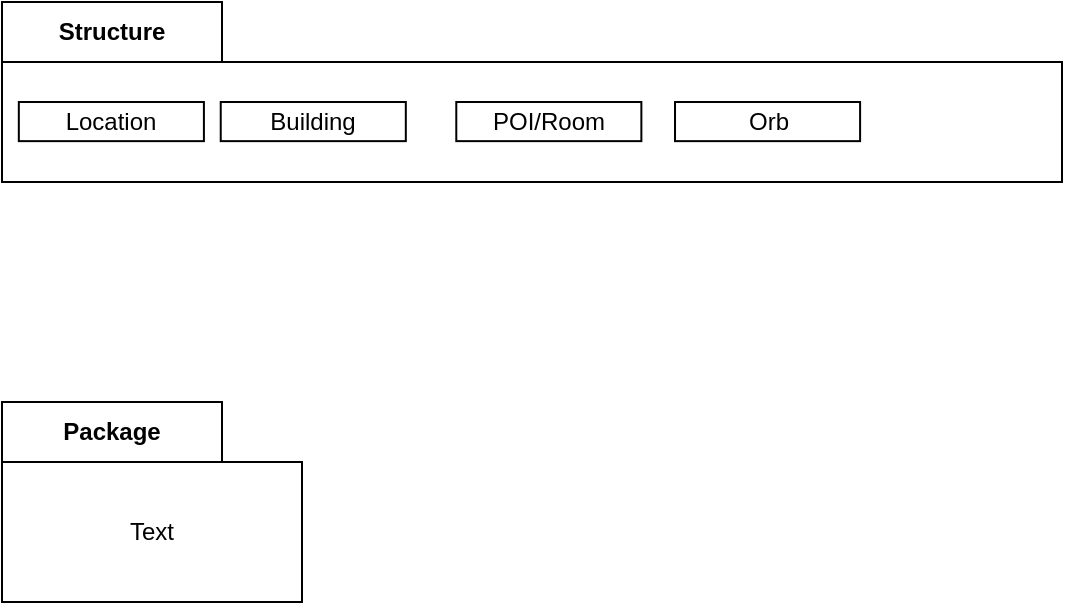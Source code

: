 <mxfile version="21.0.8" type="github">
  <diagram name="Seite-1" id="S6JMopAROMMKiacywSWn">
    <mxGraphModel dx="1313" dy="708" grid="1" gridSize="10" guides="1" tooltips="1" connect="1" arrows="1" fold="1" page="1" pageScale="1" pageWidth="827" pageHeight="1169" math="0" shadow="0">
      <root>
        <mxCell id="0" />
        <mxCell id="1" parent="0" />
        <mxCell id="DOXEsDd_RbeYN1ELh2i6-2" value="Structure" style="shape=folder;fontStyle=1;tabWidth=110;tabHeight=30;tabPosition=left;html=1;boundedLbl=1;labelInHeader=1;container=1;collapsible=0;whiteSpace=wrap;" vertex="1" parent="1">
          <mxGeometry x="100" y="250" width="530" height="90" as="geometry" />
        </mxCell>
        <mxCell id="DOXEsDd_RbeYN1ELh2i6-3" value="" style="html=1;strokeColor=none;resizeWidth=1;resizeHeight=1;fillColor=none;part=1;connectable=0;allowArrows=0;deletable=0;whiteSpace=wrap;" vertex="1" parent="DOXEsDd_RbeYN1ELh2i6-2">
          <mxGeometry width="530" height="41.538" relative="1" as="geometry">
            <mxPoint y="30" as="offset" />
          </mxGeometry>
        </mxCell>
        <mxCell id="DOXEsDd_RbeYN1ELh2i6-16" value="Building" style="html=1;whiteSpace=wrap;" vertex="1" parent="DOXEsDd_RbeYN1ELh2i6-2">
          <mxGeometry x="109.365" y="50.004" width="92.54" height="19.565" as="geometry" />
        </mxCell>
        <mxCell id="DOXEsDd_RbeYN1ELh2i6-17" value="POI/Room" style="html=1;whiteSpace=wrap;" vertex="1" parent="DOXEsDd_RbeYN1ELh2i6-2">
          <mxGeometry x="227.143" y="50.004" width="92.54" height="19.565" as="geometry" />
        </mxCell>
        <mxCell id="DOXEsDd_RbeYN1ELh2i6-15" value="Location" style="html=1;whiteSpace=wrap;" vertex="1" parent="DOXEsDd_RbeYN1ELh2i6-2">
          <mxGeometry x="8.413" y="50.004" width="92.54" height="19.565" as="geometry" />
        </mxCell>
        <mxCell id="DOXEsDd_RbeYN1ELh2i6-18" value="Orb" style="html=1;whiteSpace=wrap;" vertex="1" parent="DOXEsDd_RbeYN1ELh2i6-2">
          <mxGeometry x="336.508" y="50.004" width="92.54" height="19.565" as="geometry" />
        </mxCell>
        <mxCell id="DOXEsDd_RbeYN1ELh2i6-19" value="Package" style="shape=folder;fontStyle=1;tabWidth=110;tabHeight=30;tabPosition=left;html=1;boundedLbl=1;labelInHeader=1;container=1;collapsible=0;whiteSpace=wrap;" vertex="1" parent="1">
          <mxGeometry x="100" y="450" width="150" height="100" as="geometry" />
        </mxCell>
        <mxCell id="DOXEsDd_RbeYN1ELh2i6-20" value="Text" style="html=1;strokeColor=none;resizeWidth=1;resizeHeight=1;fillColor=none;part=1;connectable=0;allowArrows=0;deletable=0;whiteSpace=wrap;" vertex="1" parent="DOXEsDd_RbeYN1ELh2i6-19">
          <mxGeometry width="150" height="70" relative="1" as="geometry">
            <mxPoint y="30" as="offset" />
          </mxGeometry>
        </mxCell>
      </root>
    </mxGraphModel>
  </diagram>
</mxfile>
